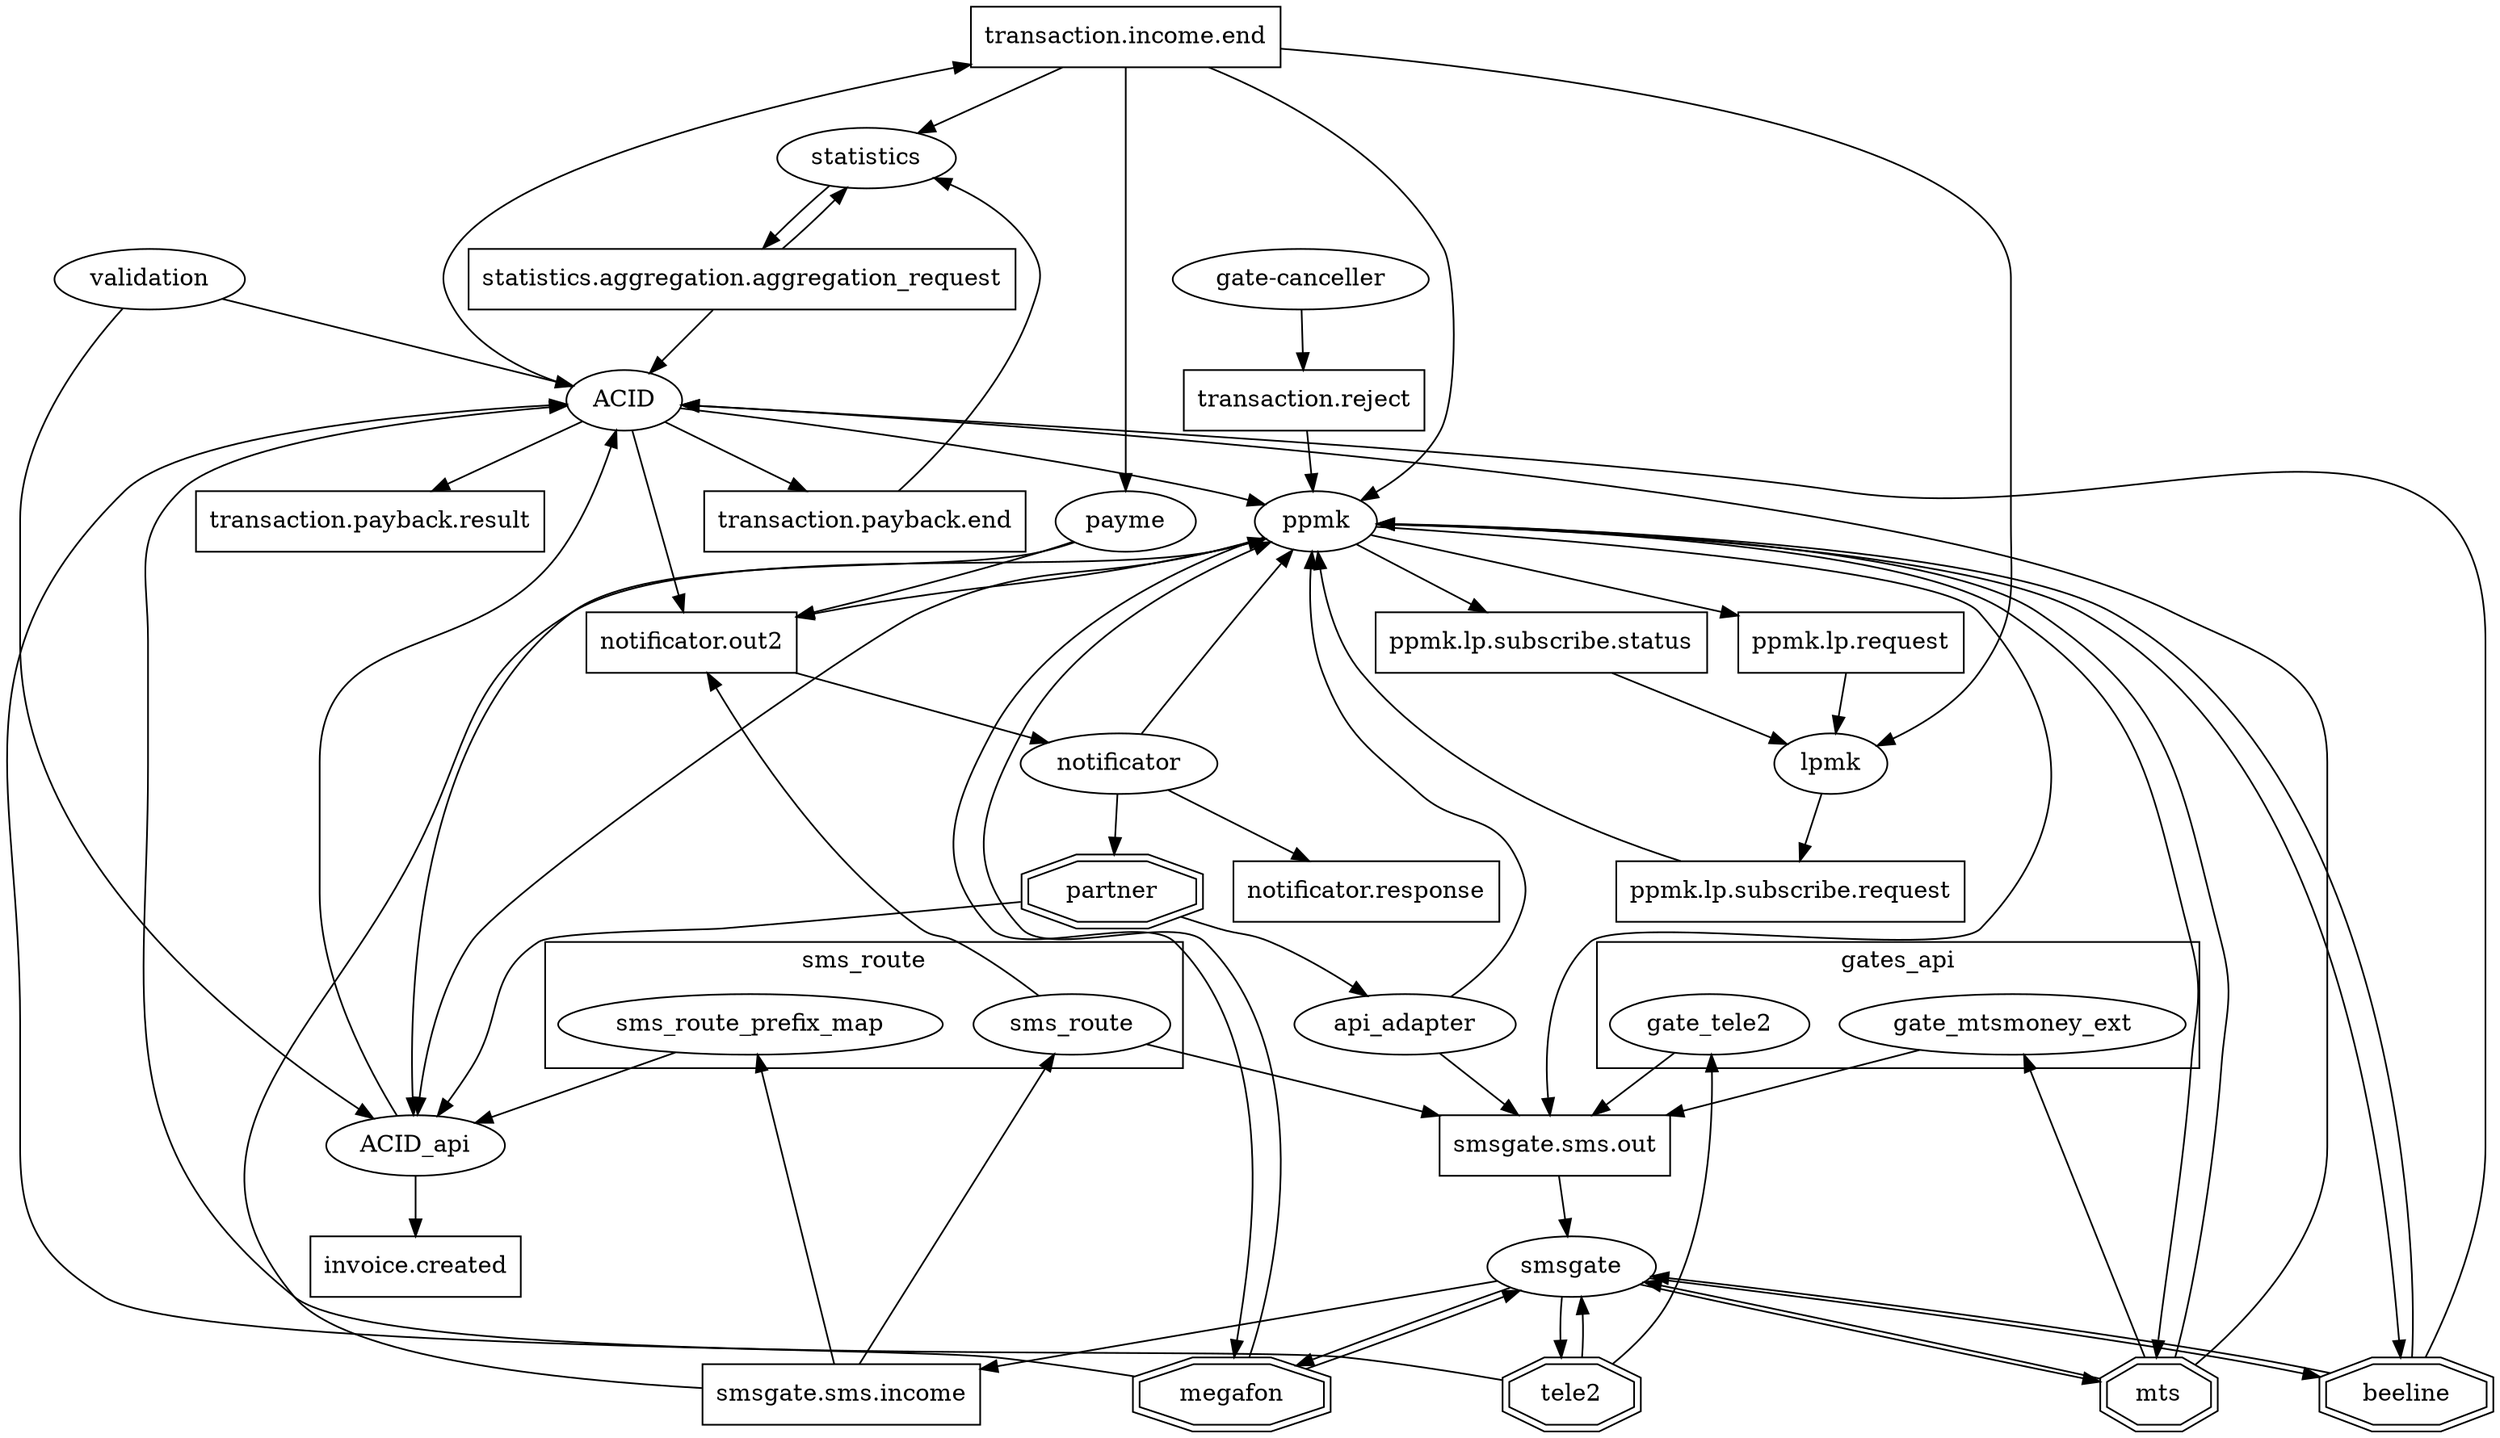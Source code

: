digraph kafka {

  rankdir=TB
  # каналы связи - прямоугольники

  node [shape=box]
  "transaction.income.end"
  "transaction.payback.end"

  "notificator.out2"
  "notificator.response"
  "ppmk.lp.request"
  "ppmk.lp.subscribe.request"
  "ppmk.lp.subscribe.status"
  "smsgate.sms.out"
  "statistics.aggregation.aggregation_request"
  "invoice.created"
  "transaction.payback.result"
  "smsgate.sms.income"
  "transaction.reject"
  
  # внешиний мир
  node [shape=doubleoctagon]
  partner
  mts
  beeline
  megafon
  tele2
   
  # компоненты - овалы
  node [shape=oval]
  api_adapter

  statistics
  ppmk
  payme
  lpmk
  smsgate
  notificator
  validation
  "gate-canceller"

  #кластеры
  subgraph cluster_gates_api {
    label="gates_api"
    gate_tele2; gate_mtsmoney_ext;
  }
  subgraph cluster_sms_route {
    label="sms_route"
    sms_route; sms_route_prefix_map;
  }

  ACID; ACID_api

  # если забудем включить в список компонент или каналов - будет звезда
  node [shape=star]



  # список кто что слушает
  "transaction.income.end" -> statistics
  "transaction.income.end" -> lpmk
  "transaction.income.end" -> ppmk
  "transaction.income.end" -> payme
  
  "ppmk.lp.subscribe.request"->ppmk
  "transaction.payback.end"->statistics

  "ppmk.lp.subscribe.status"->lpmk

  "smsgate.sms.out"->smsgate
  "smsgate.sms.income"->sms_route
  "smsgate.sms.income"->sms_route_prefix_map
  "smsgate.sms.income"->ppmk

  "ppmk.lp.request"->lpmk

  "notificator.out2"->notificator

  "statistics.aggregation.aggregation_request"->statistics
  "statistics.aggregation.aggregation_request"->ACID
  "transaction.reject"->ppmk

  
  # список кто куда пушит
  gate_mtsmoney_ext->"smsgate.sms.out"

  "gate-canceller"->"transaction.reject"

  ACID->"transaction.income.end"
  ACID->"transaction.payback.end"
  ACID->"transaction.payback.result"
  ACID->"notificator.out2"
  ACID_api->"invoice.created"
  smsgate->"smsgate.sms.income"
  api_adapter->"smsgate.sms.out"
  ppmk->"ppmk.lp.subscribe.status"
  ppmk->"ppmk.lp.request"
  ppmk->"smsgate.sms.out"
  ppmk->"notificator.out2"
  lpmk->"ppmk.lp.subscribe.request"
  sms_route->"notificator.out2"
  sms_route->"smsgate.sms.out"
  statistics->"statistics.aggregation.aggregation_request"
  payme->"notificator.out2"
  gate_tele2->"smsgate.sms.out"

  notificator->"notificator.response"
  # внешний мир
  partner->api_adapter
  partner->ACID_api
  notificator->partner
  notificator->ppmk
  mts->smsgate
  beeline->smsgate
  megafon->smsgate
  tele2->smsgate
  tele2->gate_tele2
  mts->gate_mtsmoney_ext

  smsgate -> mts
  smsgate -> megafon
  smsgate -> tele2
  smsgate -> beeline

  # список прямых взаимодействий без кафки
  api_adapter->ppmk
  ACID->ppmk
  payme->ACID_api
  ACID_api->ACID
  ppmk->ACID_api
  ppmk->mts
  ppmk->megafon
  ppmk->beeline
  mts->ppmk
  megafon->ppmk
  beeline->ppmk

  beeline->ACID
  mts->ACID
  megafon->ACID
  tele2->ACID

  sms_route_prefix_map->ACID_api
  validation->ACID
  validation->ACID_api

}
